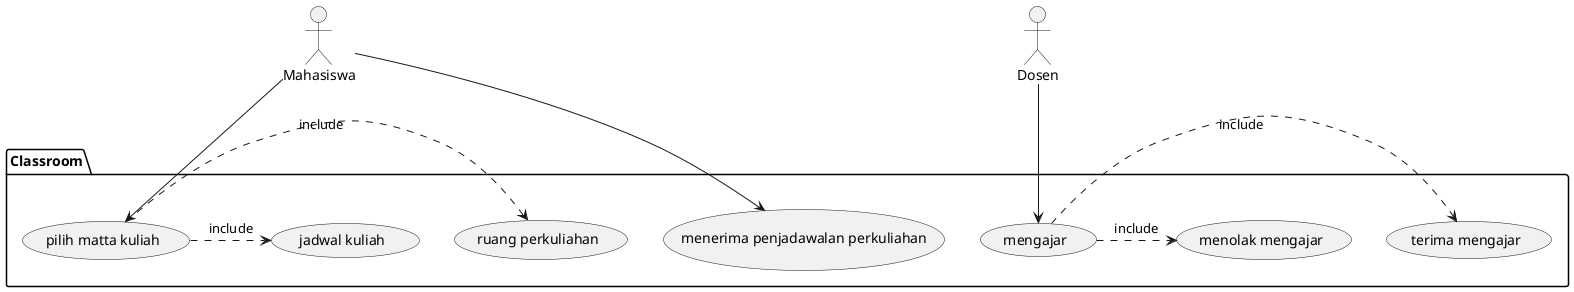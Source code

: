 @startuml Academic 

actor Mahasiswa as mhs
actor Dosen as dsn 

package Classroom{
    usecase "pilih matta kuliah" as U1
    usecase "jadwal kuliah" as U2
    usecase "ruang perkuliahan" as U3
    usecase "menerima penjadawalan perkuliahan" as U4
    usecase "terima mengajar" as U5
    usecase "menolak mengajar" as U6
    usecase "mengajar" as U7
}

mhs --> U1
U1 .> U2 : include
U1 .> U3 : include
mhs -->  U4
dsn --> U7
U7 .> U6 : include
U7 .> U5 : include

@enduml